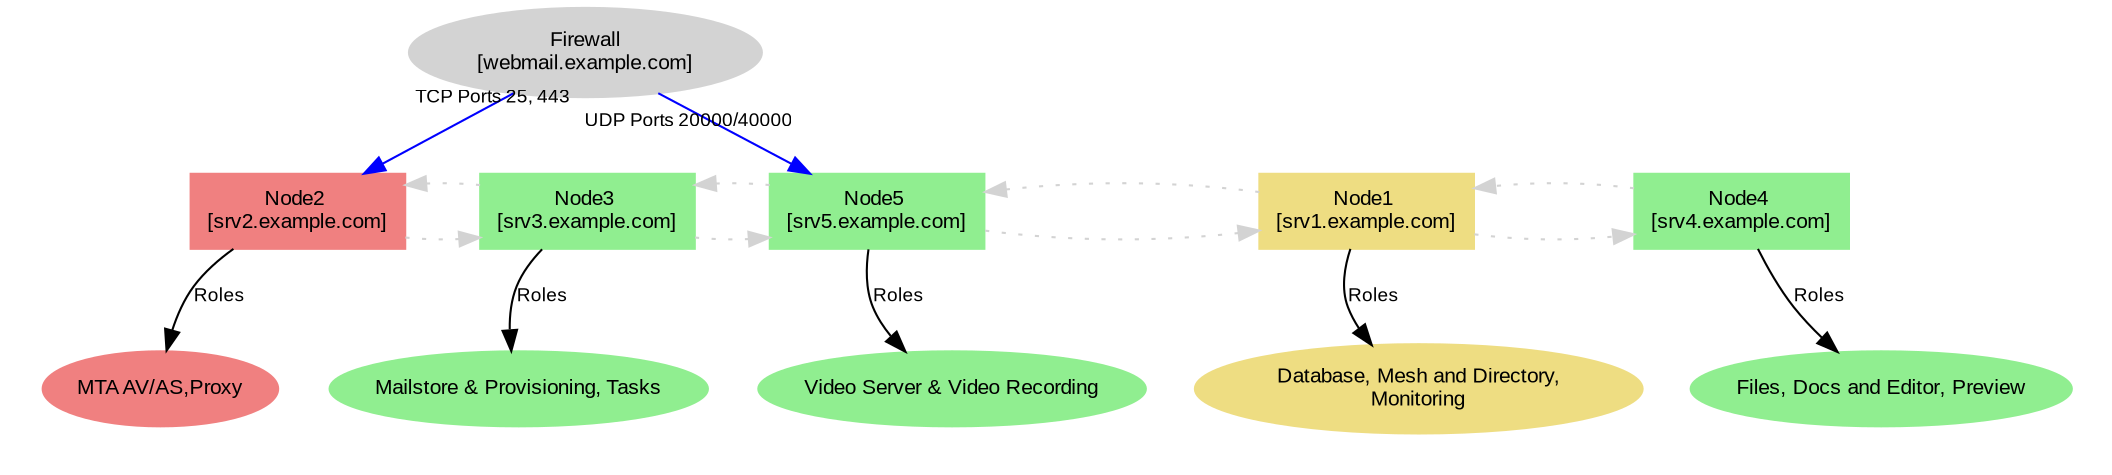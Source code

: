 digraph NetworkWithPortForwarding {
    rankdir=TB;
    node [shape=box, style=filled, fontname="Arial", fontsize=10];

    // Firewall node
    "Firewall" [label="Firewall\n[webmail.example.com]", shape=ellipse, style=filled, color=lightgrey];

    "Node1 (Server)" [label="Node1 \n[srv1.example.com]", shape=box, style=filled, color=lightgoldenrod];

    subgraph cluster_roles_node1 {
        label = ""; // Remove default cluster label
        color = none; // Remove box boundary

        "RolesNode1" [label="Database, Mesh and Directory,\nMonitoring", 
                      shape=ellipse, style=filled, color=lightgoldenrod, fontname="Arial", fontsize=10];
    }

    "Node2 (Server)" [label="Node2 \n[srv2.example.com]", shape=box, style=filled, color=lightcoral];

    subgraph cluster_roles_node2 {
        label = ""; // Remove default cluster label
        color = none; // Remove box boundary

        "RolesNode2" [label="MTA AV/AS,Proxy", 
                      shape=ellipse, style=filled, color=lightcoral, fontname="Arial", fontsize=10];
    }

    "Node3 (Server)" [label="Node3 \n[srv3.example.com]", shape=box, style=filled, color=lightgreen];

    subgraph cluster_roles_node3 {
        label = ""; // Remove default cluster label
        color = none; // Remove box boundary

        "RolesNode3" [label="Mailstore & Provisioning, Tasks", 
                      shape=ellipse, style=filled, color=lightgreen, fontname="Arial", fontsize=10];
    }

   "Node4 (Server)" [label="Node4 \n[srv4.example.com]", shape=box, style=filled, color=lightgreen];

    subgraph cluster_roles_node4 {
        label = ""; // Remove default cluster label
        color = none; // Remove box boundary

        "RolesNode4" [label="Files, Docs and Editor, Preview", 
                      shape=ellipse, style=filled, color=lightgreen, fontname="Arial", fontsize=10];
    }

   "Node5 (Server)" [label="Node5 \n[srv5.example.com]", shape=box, style=filled, color=lightgreen];

    subgraph cluster_roles_node5 {
        label = ""; // Remove default cluster label
        color = none; // Remove box boundary

        "RolesNode5" [label="Video Server & Video Recording", 
                      shape=ellipse, style=filled, color=lightgreen, fontname="Arial", fontsize=10];
    }



    // Rank constraints to place Firewall above other nodes
    { rank=min; "Firewall"; }
    { rank=same; "Node1 (Server)"; "Node2 (Server)"; "Node3 (Server)"; "Node4 (Server)"; "Node5 (Server)";}

    // Port forwarding arrows
    "Firewall" -> "Node2 (Server)" [color=blue, taillabel="TCP Ports 25, 443", labeldistance=1, labelangle=-15, fontname="Arial", fontsize=9];
    "Firewall" -> "Node5 (Server)" [color=blue, taillabel="UDP Ports 20000/40000", labeldistance=2, labelangle=-15, fontname="Arial", fontsize=9];


    // Connect nodes to their respective roles with visible edges
    "Node1 (Server)" -> "RolesNode1" [label="Roles", color=black, fontname="Arial", fontsize=9];
    "Node2 (Server)" -> "RolesNode2" [label="Roles", color=black, fontname="Arial", fontsize=9];
    "Node3 (Server)" -> "RolesNode3" [label="Roles", color=black, fontname="Arial", fontsize=9];
    "Node4 (Server)" -> "RolesNode4" [label="Roles", color=black, fontname="Arial", fontsize=9];
    "Node5 (Server)" -> "RolesNode5" [label="Roles", color=black, fontname="Arial", fontsize=9];


    // Network-like connections between nodes using dashed lines (corrected to directed edges)
    "Node2 (Server)" -> "Node3 (Server)" [style=dotted, color=lightgrey];
    "Node3 (Server)" -> "Node2 (Server)" [style=dotted, color=lightgrey];

    "Node3 (Server)" -> "Node5 (Server)" [style=dotted, color=lightgrey];
    "Node5 (Server)" -> "Node3 (Server)" [style=dotted, color=lightgrey];

    "Node5 (Server)" -> "Node1 (Server)" [style=dotted, color=lightgrey];
    "Node1 (Server)" -> "Node5 (Server)" [style=dotted, color=lightgrey];

    "Node1 (Server)" -> "Node4 (Server)" [style=dotted, color=lightgrey];
    "Node4 (Server)" -> "Node1 (Server)" [style=dotted, color=lightgrey];


    // Connect nodes to their respective roles (invisible links for structure)
    "Node1 (Server)" -> "RolesNode1" [style=invis];
    "Node2 (Server)" -> "RolesNode2" [style=invis];
    "Node3 (Server)" -> "RolesNode3" [style=invis];
    "Node4 (Server)" -> "RolesNode4" [style=invis];
    "Node5 (Server)" -> "RolesNode5" [style=invis];


}
